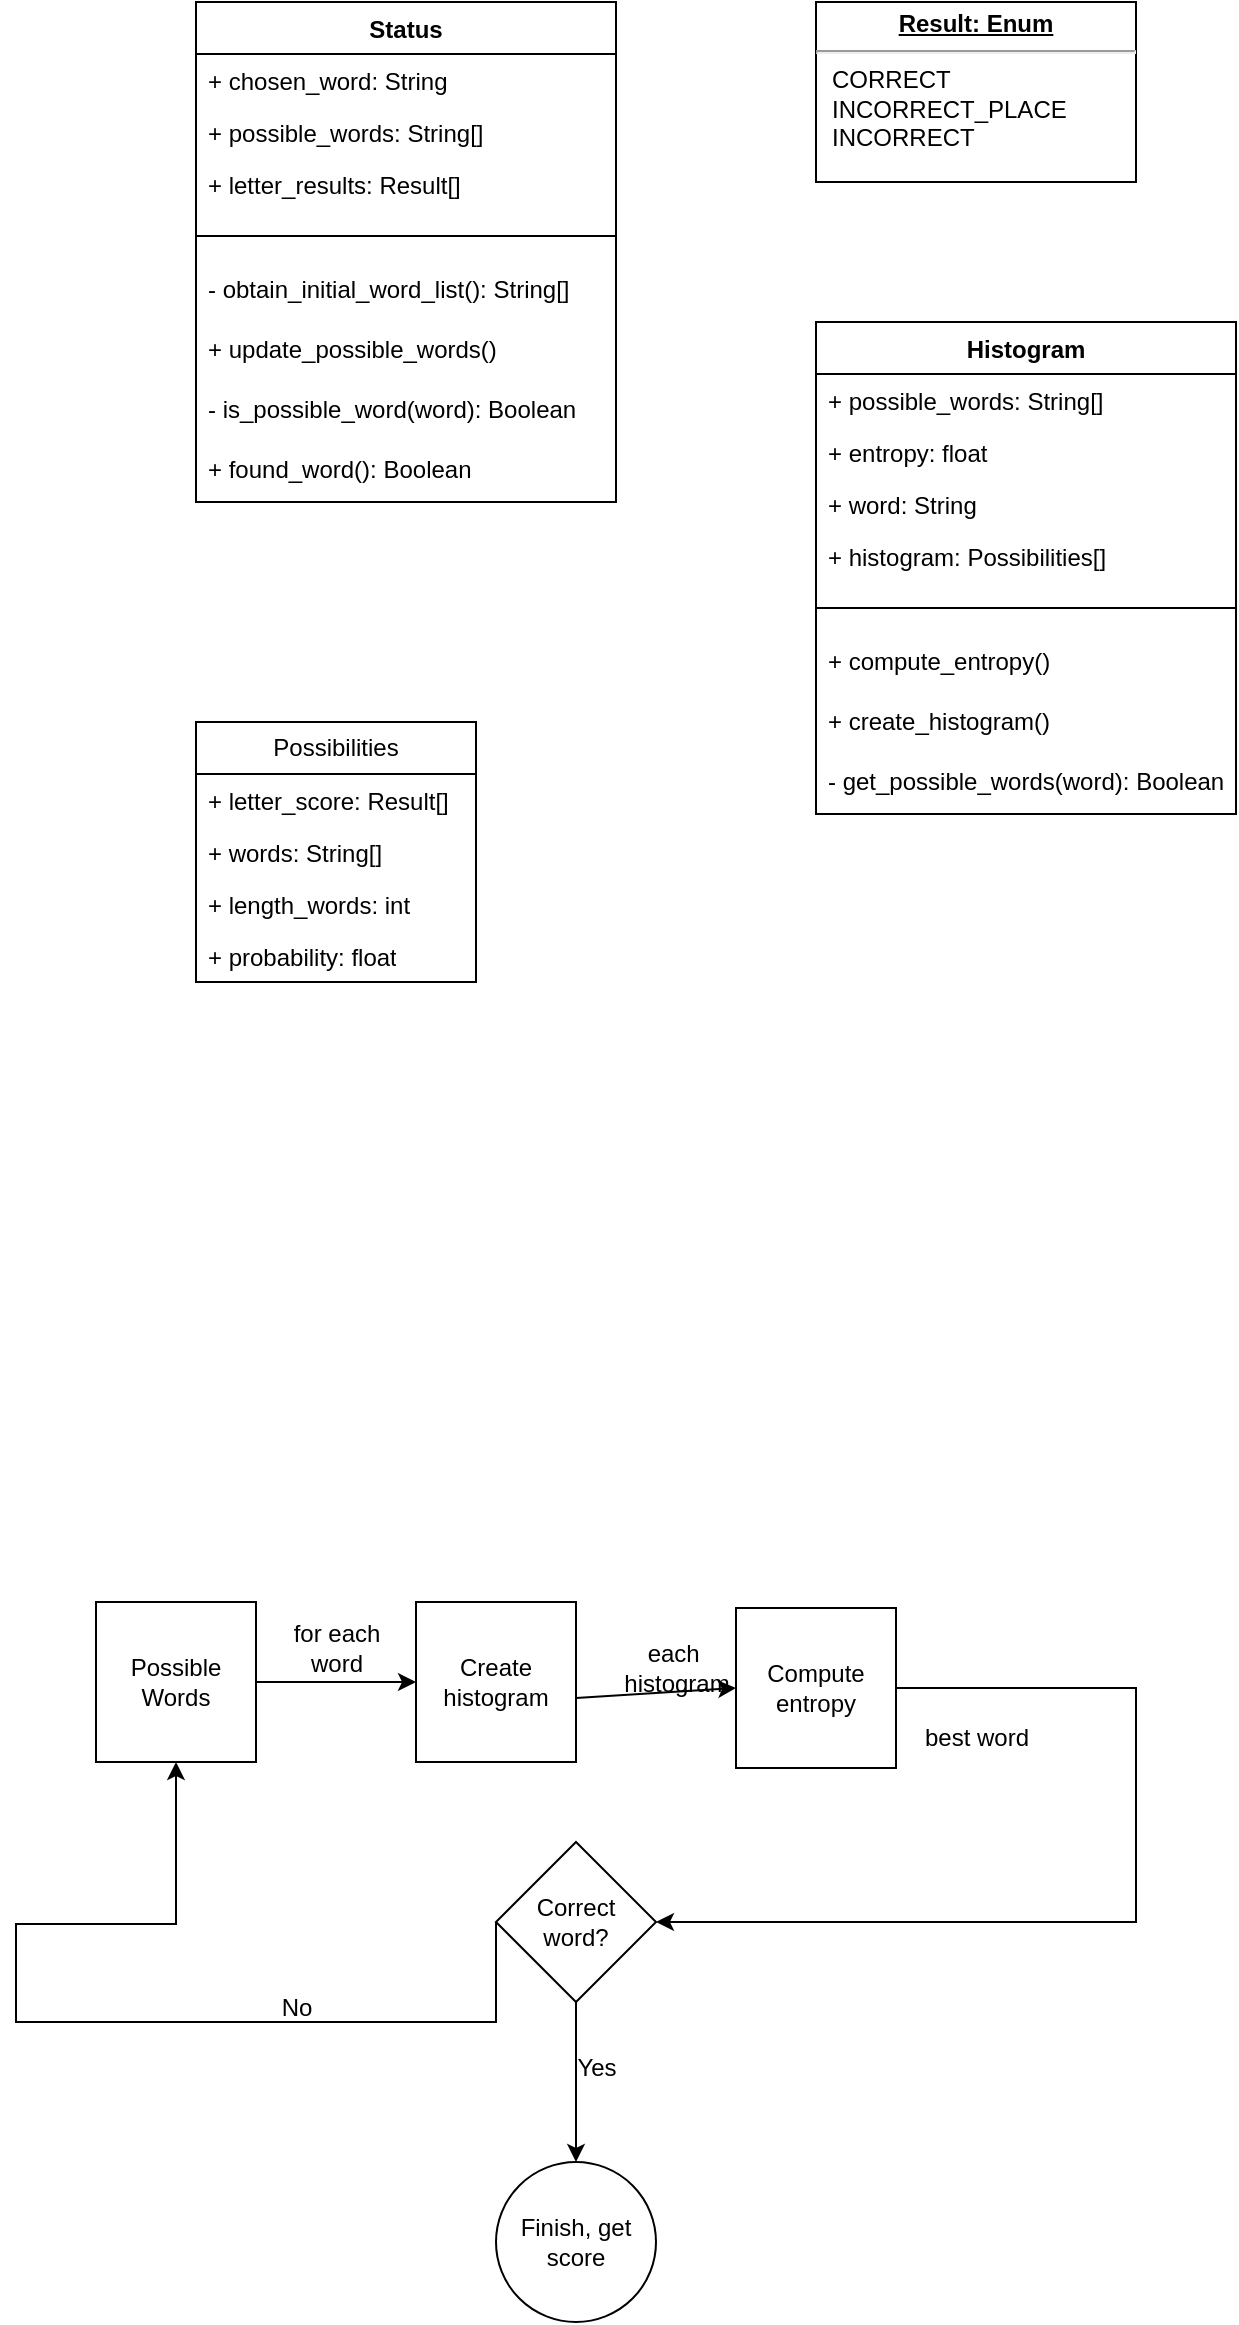 <mxfile version="22.0.8" type="github">
  <diagram name="Page-1" id="AM9Jz454eZbP0Hzq4OTY">
    <mxGraphModel dx="1364" dy="803" grid="1" gridSize="10" guides="1" tooltips="1" connect="1" arrows="1" fold="1" page="1" pageScale="1" pageWidth="850" pageHeight="1100" math="0" shadow="0">
      <root>
        <mxCell id="0" />
        <mxCell id="1" parent="0" />
        <mxCell id="OiGjM5vbhxBToe-Zl4If-6" value="Possible&lt;br&gt;Words" style="whiteSpace=wrap;html=1;aspect=fixed;" parent="1" vertex="1">
          <mxGeometry x="120" y="840" width="80" height="80" as="geometry" />
        </mxCell>
        <mxCell id="OiGjM5vbhxBToe-Zl4If-7" value="" style="endArrow=classic;html=1;rounded=0;" parent="1" edge="1">
          <mxGeometry width="50" height="50" relative="1" as="geometry">
            <mxPoint x="200" y="880" as="sourcePoint" />
            <mxPoint x="280" y="880" as="targetPoint" />
          </mxGeometry>
        </mxCell>
        <mxCell id="OiGjM5vbhxBToe-Zl4If-8" value="Create histogram" style="whiteSpace=wrap;html=1;aspect=fixed;" parent="1" vertex="1">
          <mxGeometry x="280" y="840" width="80" height="80" as="geometry" />
        </mxCell>
        <mxCell id="OiGjM5vbhxBToe-Zl4If-9" value="for each &lt;br&gt;word" style="text;html=1;align=center;verticalAlign=middle;resizable=0;points=[];autosize=1;strokeColor=none;fillColor=none;" parent="1" vertex="1">
          <mxGeometry x="205" y="843" width="70" height="40" as="geometry" />
        </mxCell>
        <mxCell id="OiGjM5vbhxBToe-Zl4If-11" value="Compute entropy" style="whiteSpace=wrap;html=1;aspect=fixed;" parent="1" vertex="1">
          <mxGeometry x="440" y="843" width="80" height="80" as="geometry" />
        </mxCell>
        <mxCell id="OiGjM5vbhxBToe-Zl4If-12" value="" style="endArrow=classic;html=1;rounded=0;entryX=0;entryY=0.5;entryDx=0;entryDy=0;" parent="1" target="OiGjM5vbhxBToe-Zl4If-11" edge="1">
          <mxGeometry width="50" height="50" relative="1" as="geometry">
            <mxPoint x="360" y="888" as="sourcePoint" />
            <mxPoint x="410" y="838" as="targetPoint" />
          </mxGeometry>
        </mxCell>
        <mxCell id="OiGjM5vbhxBToe-Zl4If-13" value="each&amp;nbsp;&lt;br&gt;histogram" style="text;html=1;align=center;verticalAlign=middle;resizable=0;points=[];autosize=1;strokeColor=none;fillColor=none;" parent="1" vertex="1">
          <mxGeometry x="370" y="853" width="80" height="40" as="geometry" />
        </mxCell>
        <mxCell id="OiGjM5vbhxBToe-Zl4If-14" value="" style="endArrow=classic;html=1;rounded=0;entryX=1;entryY=0.5;entryDx=0;entryDy=0;" parent="1" target="OiGjM5vbhxBToe-Zl4If-17" edge="1">
          <mxGeometry width="50" height="50" relative="1" as="geometry">
            <mxPoint x="520" y="883" as="sourcePoint" />
            <mxPoint x="660" y="1070" as="targetPoint" />
            <Array as="points">
              <mxPoint x="640" y="883" />
              <mxPoint x="640" y="1000" />
            </Array>
          </mxGeometry>
        </mxCell>
        <mxCell id="OiGjM5vbhxBToe-Zl4If-15" value="best word" style="text;html=1;align=center;verticalAlign=middle;resizable=0;points=[];autosize=1;strokeColor=none;fillColor=none;" parent="1" vertex="1">
          <mxGeometry x="520" y="893" width="80" height="30" as="geometry" />
        </mxCell>
        <mxCell id="OiGjM5vbhxBToe-Zl4If-19" value="" style="edgeStyle=orthogonalEdgeStyle;rounded=0;orthogonalLoop=1;jettySize=auto;html=1;" parent="1" source="OiGjM5vbhxBToe-Zl4If-17" target="OiGjM5vbhxBToe-Zl4If-18" edge="1">
          <mxGeometry relative="1" as="geometry" />
        </mxCell>
        <mxCell id="OiGjM5vbhxBToe-Zl4If-21" style="edgeStyle=orthogonalEdgeStyle;rounded=0;orthogonalLoop=1;jettySize=auto;html=1;exitX=0;exitY=0.5;exitDx=0;exitDy=0;entryX=0.5;entryY=1;entryDx=0;entryDy=0;" parent="1" source="OiGjM5vbhxBToe-Zl4If-17" target="OiGjM5vbhxBToe-Zl4If-6" edge="1">
          <mxGeometry relative="1" as="geometry">
            <mxPoint x="30" y="1000" as="targetPoint" />
            <Array as="points">
              <mxPoint x="320" y="1050" />
              <mxPoint x="80" y="1050" />
              <mxPoint x="80" y="1001" />
              <mxPoint x="160" y="1001" />
            </Array>
          </mxGeometry>
        </mxCell>
        <mxCell id="OiGjM5vbhxBToe-Zl4If-17" value="Correct&lt;br&gt;word?" style="rhombus;whiteSpace=wrap;html=1;" parent="1" vertex="1">
          <mxGeometry x="320" y="960" width="80" height="80" as="geometry" />
        </mxCell>
        <mxCell id="OiGjM5vbhxBToe-Zl4If-18" value="Finish, get score" style="ellipse;whiteSpace=wrap;html=1;" parent="1" vertex="1">
          <mxGeometry x="320" y="1120" width="80" height="80" as="geometry" />
        </mxCell>
        <mxCell id="OiGjM5vbhxBToe-Zl4If-20" value="Yes" style="text;html=1;align=center;verticalAlign=middle;resizable=0;points=[];autosize=1;strokeColor=none;fillColor=none;" parent="1" vertex="1">
          <mxGeometry x="350" y="1058" width="40" height="30" as="geometry" />
        </mxCell>
        <mxCell id="OiGjM5vbhxBToe-Zl4If-22" value="No" style="text;html=1;align=center;verticalAlign=middle;resizable=0;points=[];autosize=1;strokeColor=none;fillColor=none;" parent="1" vertex="1">
          <mxGeometry x="200" y="1028" width="40" height="30" as="geometry" />
        </mxCell>
        <mxCell id="wf8JW-uh9J_lLv9QYYwo-7" value="Status" style="swimlane;fontStyle=1;align=center;verticalAlign=top;childLayout=stackLayout;horizontal=1;startSize=26;horizontalStack=0;resizeParent=1;resizeParentMax=0;resizeLast=0;collapsible=1;marginBottom=0;whiteSpace=wrap;html=1;" parent="1" vertex="1">
          <mxGeometry x="170" y="40" width="210" height="250" as="geometry">
            <mxRectangle x="380" y="10" width="80" height="30" as="alternateBounds" />
          </mxGeometry>
        </mxCell>
        <mxCell id="wf8JW-uh9J_lLv9QYYwo-8" value="+ chosen_word: String" style="text;strokeColor=none;fillColor=none;align=left;verticalAlign=top;spacingLeft=4;spacingRight=4;overflow=hidden;rotatable=0;points=[[0,0.5],[1,0.5]];portConstraint=eastwest;whiteSpace=wrap;html=1;" parent="wf8JW-uh9J_lLv9QYYwo-7" vertex="1">
          <mxGeometry y="26" width="210" height="26" as="geometry" />
        </mxCell>
        <mxCell id="wf8JW-uh9J_lLv9QYYwo-9" value="+ possible_words: String[]" style="text;strokeColor=none;fillColor=none;align=left;verticalAlign=top;spacingLeft=4;spacingRight=4;overflow=hidden;rotatable=0;points=[[0,0.5],[1,0.5]];portConstraint=eastwest;whiteSpace=wrap;html=1;" parent="wf8JW-uh9J_lLv9QYYwo-7" vertex="1">
          <mxGeometry y="52" width="210" height="26" as="geometry" />
        </mxCell>
        <mxCell id="wf8JW-uh9J_lLv9QYYwo-10" value="+ letter_results: Result[]" style="text;strokeColor=none;fillColor=none;align=left;verticalAlign=top;spacingLeft=4;spacingRight=4;overflow=hidden;rotatable=0;points=[[0,0.5],[1,0.5]];portConstraint=eastwest;whiteSpace=wrap;html=1;" parent="wf8JW-uh9J_lLv9QYYwo-7" vertex="1">
          <mxGeometry y="78" width="210" height="26" as="geometry" />
        </mxCell>
        <mxCell id="wf8JW-uh9J_lLv9QYYwo-11" value="" style="line;strokeWidth=1;fillColor=none;align=left;verticalAlign=middle;spacingTop=-1;spacingLeft=3;spacingRight=3;rotatable=0;labelPosition=right;points=[];portConstraint=eastwest;strokeColor=inherit;" parent="wf8JW-uh9J_lLv9QYYwo-7" vertex="1">
          <mxGeometry y="104" width="210" height="26" as="geometry" />
        </mxCell>
        <mxCell id="wf8JW-uh9J_lLv9QYYwo-12" value="- obtain_initial_word_list(): String[]" style="text;strokeColor=none;fillColor=none;align=left;verticalAlign=top;spacingLeft=4;spacingRight=4;overflow=hidden;rotatable=0;points=[[0,0.5],[1,0.5]];portConstraint=eastwest;whiteSpace=wrap;html=1;" parent="wf8JW-uh9J_lLv9QYYwo-7" vertex="1">
          <mxGeometry y="130" width="210" height="30" as="geometry" />
        </mxCell>
        <mxCell id="wf8JW-uh9J_lLv9QYYwo-13" value="+ update_possible_words()" style="text;strokeColor=none;fillColor=none;align=left;verticalAlign=top;spacingLeft=4;spacingRight=4;overflow=hidden;rotatable=0;points=[[0,0.5],[1,0.5]];portConstraint=eastwest;whiteSpace=wrap;html=1;" parent="wf8JW-uh9J_lLv9QYYwo-7" vertex="1">
          <mxGeometry y="160" width="210" height="30" as="geometry" />
        </mxCell>
        <mxCell id="wf8JW-uh9J_lLv9QYYwo-14" value="- is_possible_word(word): Boolean" style="text;strokeColor=none;fillColor=none;align=left;verticalAlign=top;spacingLeft=4;spacingRight=4;overflow=hidden;rotatable=0;points=[[0,0.5],[1,0.5]];portConstraint=eastwest;whiteSpace=wrap;html=1;" parent="wf8JW-uh9J_lLv9QYYwo-7" vertex="1">
          <mxGeometry y="190" width="210" height="30" as="geometry" />
        </mxCell>
        <mxCell id="PoyV8wxAJojUBRdyj2qw-2" value="+ found_word(): Boolean" style="text;strokeColor=none;fillColor=none;align=left;verticalAlign=top;spacingLeft=4;spacingRight=4;overflow=hidden;rotatable=0;points=[[0,0.5],[1,0.5]];portConstraint=eastwest;whiteSpace=wrap;html=1;" vertex="1" parent="wf8JW-uh9J_lLv9QYYwo-7">
          <mxGeometry y="220" width="210" height="30" as="geometry" />
        </mxCell>
        <mxCell id="wf8JW-uh9J_lLv9QYYwo-15" value="&lt;p style=&quot;margin:0px;margin-top:4px;text-align:center;text-decoration:underline;&quot;&gt;&lt;b&gt;Result: Enum&lt;/b&gt;&lt;/p&gt;&lt;hr&gt;&lt;p style=&quot;margin:0px;margin-left:8px;&quot;&gt;CORRECT&lt;br&gt;INCORRECT_PLACE&lt;br&gt;INCORRECT&lt;/p&gt;" style="verticalAlign=top;align=left;overflow=fill;fontSize=12;fontFamily=Helvetica;html=1;whiteSpace=wrap;" parent="1" vertex="1">
          <mxGeometry x="480" y="40" width="160" height="90" as="geometry" />
        </mxCell>
        <mxCell id="wf8JW-uh9J_lLv9QYYwo-24" value="Histogram" style="swimlane;fontStyle=1;align=center;verticalAlign=top;childLayout=stackLayout;horizontal=1;startSize=26;horizontalStack=0;resizeParent=1;resizeParentMax=0;resizeLast=0;collapsible=1;marginBottom=0;whiteSpace=wrap;html=1;" parent="1" vertex="1">
          <mxGeometry x="480" y="200" width="210" height="246" as="geometry">
            <mxRectangle x="380" y="10" width="80" height="30" as="alternateBounds" />
          </mxGeometry>
        </mxCell>
        <mxCell id="wf8JW-uh9J_lLv9QYYwo-25" value="+ possible_words: String[]" style="text;strokeColor=none;fillColor=none;align=left;verticalAlign=top;spacingLeft=4;spacingRight=4;overflow=hidden;rotatable=0;points=[[0,0.5],[1,0.5]];portConstraint=eastwest;whiteSpace=wrap;html=1;" parent="wf8JW-uh9J_lLv9QYYwo-24" vertex="1">
          <mxGeometry y="26" width="210" height="26" as="geometry" />
        </mxCell>
        <mxCell id="wf8JW-uh9J_lLv9QYYwo-26" value="+ entropy: float" style="text;strokeColor=none;fillColor=none;align=left;verticalAlign=top;spacingLeft=4;spacingRight=4;overflow=hidden;rotatable=0;points=[[0,0.5],[1,0.5]];portConstraint=eastwest;whiteSpace=wrap;html=1;" parent="wf8JW-uh9J_lLv9QYYwo-24" vertex="1">
          <mxGeometry y="52" width="210" height="26" as="geometry" />
        </mxCell>
        <mxCell id="wf8JW-uh9J_lLv9QYYwo-27" value="+ word: String" style="text;strokeColor=none;fillColor=none;align=left;verticalAlign=top;spacingLeft=4;spacingRight=4;overflow=hidden;rotatable=0;points=[[0,0.5],[1,0.5]];portConstraint=eastwest;whiteSpace=wrap;html=1;" parent="wf8JW-uh9J_lLv9QYYwo-24" vertex="1">
          <mxGeometry y="78" width="210" height="26" as="geometry" />
        </mxCell>
        <mxCell id="PoyV8wxAJojUBRdyj2qw-13" value="+ histogram: Possibilities[]" style="text;strokeColor=none;fillColor=none;align=left;verticalAlign=top;spacingLeft=4;spacingRight=4;overflow=hidden;rotatable=0;points=[[0,0.5],[1,0.5]];portConstraint=eastwest;whiteSpace=wrap;html=1;" vertex="1" parent="wf8JW-uh9J_lLv9QYYwo-24">
          <mxGeometry y="104" width="210" height="26" as="geometry" />
        </mxCell>
        <mxCell id="wf8JW-uh9J_lLv9QYYwo-28" value="" style="line;strokeWidth=1;fillColor=none;align=left;verticalAlign=middle;spacingTop=-1;spacingLeft=3;spacingRight=3;rotatable=0;labelPosition=right;points=[];portConstraint=eastwest;strokeColor=inherit;" parent="wf8JW-uh9J_lLv9QYYwo-24" vertex="1">
          <mxGeometry y="130" width="210" height="26" as="geometry" />
        </mxCell>
        <mxCell id="wf8JW-uh9J_lLv9QYYwo-29" value="+ compute_entropy()" style="text;strokeColor=none;fillColor=none;align=left;verticalAlign=top;spacingLeft=4;spacingRight=4;overflow=hidden;rotatable=0;points=[[0,0.5],[1,0.5]];portConstraint=eastwest;whiteSpace=wrap;html=1;" parent="wf8JW-uh9J_lLv9QYYwo-24" vertex="1">
          <mxGeometry y="156" width="210" height="30" as="geometry" />
        </mxCell>
        <mxCell id="wf8JW-uh9J_lLv9QYYwo-30" value="+ create_histogram()" style="text;strokeColor=none;fillColor=none;align=left;verticalAlign=top;spacingLeft=4;spacingRight=4;overflow=hidden;rotatable=0;points=[[0,0.5],[1,0.5]];portConstraint=eastwest;whiteSpace=wrap;html=1;" parent="wf8JW-uh9J_lLv9QYYwo-24" vertex="1">
          <mxGeometry y="186" width="210" height="30" as="geometry" />
        </mxCell>
        <mxCell id="wf8JW-uh9J_lLv9QYYwo-31" value="- get_possible_words(word): Boolean" style="text;strokeColor=none;fillColor=none;align=left;verticalAlign=top;spacingLeft=4;spacingRight=4;overflow=hidden;rotatable=0;points=[[0,0.5],[1,0.5]];portConstraint=eastwest;whiteSpace=wrap;html=1;" parent="wf8JW-uh9J_lLv9QYYwo-24" vertex="1">
          <mxGeometry y="216" width="210" height="30" as="geometry" />
        </mxCell>
        <mxCell id="PoyV8wxAJojUBRdyj2qw-7" value="Possibilities" style="swimlane;fontStyle=0;childLayout=stackLayout;horizontal=1;startSize=26;fillColor=none;horizontalStack=0;resizeParent=1;resizeParentMax=0;resizeLast=0;collapsible=1;marginBottom=0;whiteSpace=wrap;html=1;" vertex="1" parent="1">
          <mxGeometry x="170" y="400" width="140" height="130" as="geometry" />
        </mxCell>
        <mxCell id="PoyV8wxAJojUBRdyj2qw-8" value="+ letter_score: Result[]" style="text;strokeColor=none;fillColor=none;align=left;verticalAlign=top;spacingLeft=4;spacingRight=4;overflow=hidden;rotatable=0;points=[[0,0.5],[1,0.5]];portConstraint=eastwest;whiteSpace=wrap;html=1;" vertex="1" parent="PoyV8wxAJojUBRdyj2qw-7">
          <mxGeometry y="26" width="140" height="26" as="geometry" />
        </mxCell>
        <mxCell id="PoyV8wxAJojUBRdyj2qw-9" value="+ words: String[]" style="text;strokeColor=none;fillColor=none;align=left;verticalAlign=top;spacingLeft=4;spacingRight=4;overflow=hidden;rotatable=0;points=[[0,0.5],[1,0.5]];portConstraint=eastwest;whiteSpace=wrap;html=1;" vertex="1" parent="PoyV8wxAJojUBRdyj2qw-7">
          <mxGeometry y="52" width="140" height="26" as="geometry" />
        </mxCell>
        <mxCell id="PoyV8wxAJojUBRdyj2qw-10" value="+ length_words: int" style="text;strokeColor=none;fillColor=none;align=left;verticalAlign=top;spacingLeft=4;spacingRight=4;overflow=hidden;rotatable=0;points=[[0,0.5],[1,0.5]];portConstraint=eastwest;whiteSpace=wrap;html=1;" vertex="1" parent="PoyV8wxAJojUBRdyj2qw-7">
          <mxGeometry y="78" width="140" height="26" as="geometry" />
        </mxCell>
        <mxCell id="PoyV8wxAJojUBRdyj2qw-12" value="+ probability: float" style="text;strokeColor=none;fillColor=none;align=left;verticalAlign=top;spacingLeft=4;spacingRight=4;overflow=hidden;rotatable=0;points=[[0,0.5],[1,0.5]];portConstraint=eastwest;whiteSpace=wrap;html=1;" vertex="1" parent="PoyV8wxAJojUBRdyj2qw-7">
          <mxGeometry y="104" width="140" height="26" as="geometry" />
        </mxCell>
      </root>
    </mxGraphModel>
  </diagram>
</mxfile>
